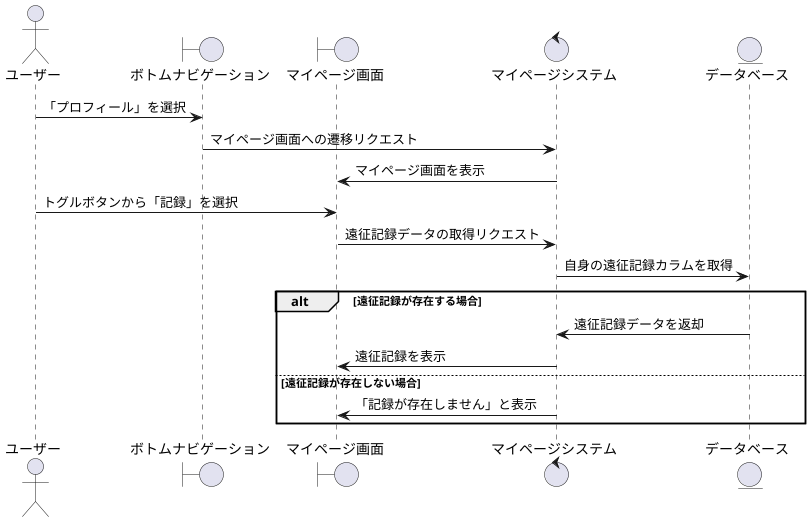 @startuml
actor ユーザー
boundary ボトムナビゲーション
boundary マイページ画面
control マイページシステム
entity データベース

ユーザー -> ボトムナビゲーション: 「プロフィール」を選択
ボトムナビゲーション -> マイページシステム: マイページ画面への遷移リクエスト
マイページシステム -> マイページ画面: マイページ画面を表示

ユーザー -> マイページ画面: トグルボタンから「記録」を選択
マイページ画面 -> マイページシステム: 遠征記録データの取得リクエスト
マイページシステム -> データベース: 自身の遠征記録カラムを取得
alt 遠征記録が存在する場合
    データベース -> マイページシステム: 遠征記録データを返却
    マイページシステム -> マイページ画面: 遠征記録を表示
else 遠征記録が存在しない場合
    マイページシステム -> マイページ画面: 「記録が存在しません」と表示
end
@enduml
